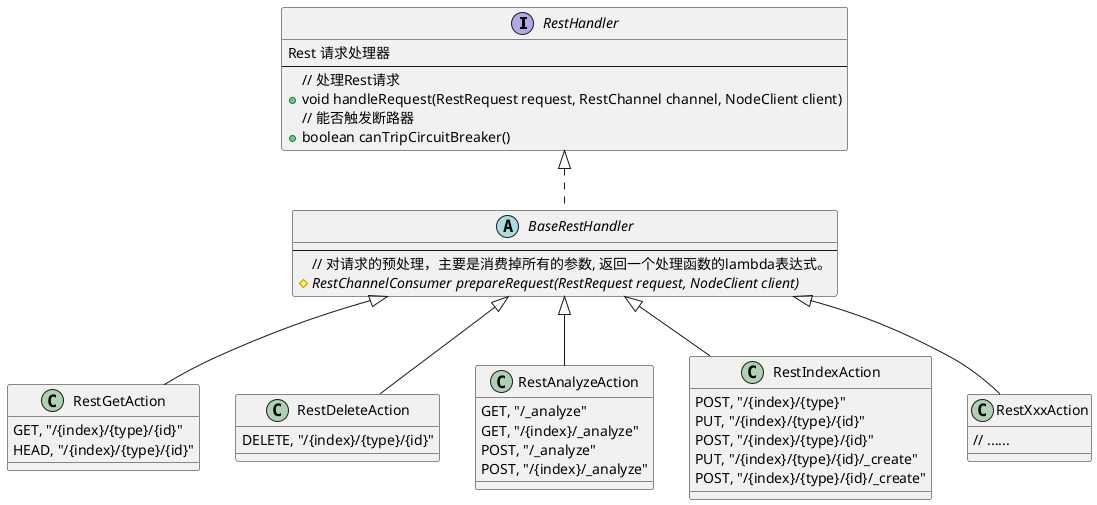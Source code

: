 
@startuml
interface RestHandler{
    Rest 请求处理器
    --
    // 处理Rest请求
    +void handleRequest(RestRequest request, RestChannel channel, NodeClient client)
    // 能否触发断路器
    +boolean canTripCircuitBreaker()
}

abstract class BaseRestHandler implements RestHandler{
    --
    // 对请求的预处理，主要是消费掉所有的参数, 返回一个处理函数的lambda表达式。
    #{abstract} RestChannelConsumer prepareRequest(RestRequest request, NodeClient client)
}

class RestGetAction extends BaseRestHandler{
    GET, "/{index}/{type}/{id}"
    HEAD, "/{index}/{type}/{id}"
}

class RestDeleteAction extends BaseRestHandler{
    DELETE, "/{index}/{type}/{id}"
}

class RestAnalyzeAction extends BaseRestHandler{
    GET, "/_analyze"
    GET, "/{index}/_analyze"
    POST, "/_analyze"
    POST, "/{index}/_analyze"
}

class RestIndexAction extends BaseRestHandler {
    POST, "/{index}/{type}"
    PUT, "/{index}/{type}/{id}"
    POST, "/{index}/{type}/{id}"
    PUT, "/{index}/{type}/{id}/_create"
    POST, "/{index}/{type}/{id}/_create"
}

class RestXxxAction extends BaseRestHandler{
    // ......
}

@enduml